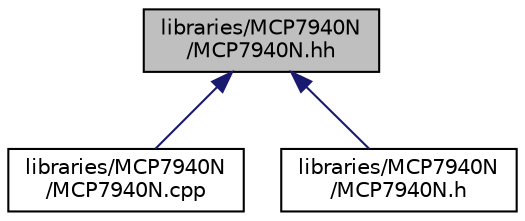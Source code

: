 digraph "libraries/MCP7940N/MCP7940N.hh"
{
  edge [fontname="Helvetica",fontsize="10",labelfontname="Helvetica",labelfontsize="10"];
  node [fontname="Helvetica",fontsize="10",shape=record];
  Node1 [label="libraries/MCP7940N\l/MCP7940N.hh",height=0.2,width=0.4,color="black", fillcolor="grey75", style="filled", fontcolor="black"];
  Node1 -> Node2 [dir="back",color="midnightblue",fontsize="10",style="solid",fontname="Helvetica"];
  Node2 [label="libraries/MCP7940N\l/MCP7940N.cpp",height=0.2,width=0.4,color="black", fillcolor="white", style="filled",URL="$d2/dbb/MCP7940N_8cpp.html"];
  Node1 -> Node3 [dir="back",color="midnightblue",fontsize="10",style="solid",fontname="Helvetica"];
  Node3 [label="libraries/MCP7940N\l/MCP7940N.h",height=0.2,width=0.4,color="black", fillcolor="white", style="filled",URL="$d7/d74/MCP7940N_8h.html"];
}
